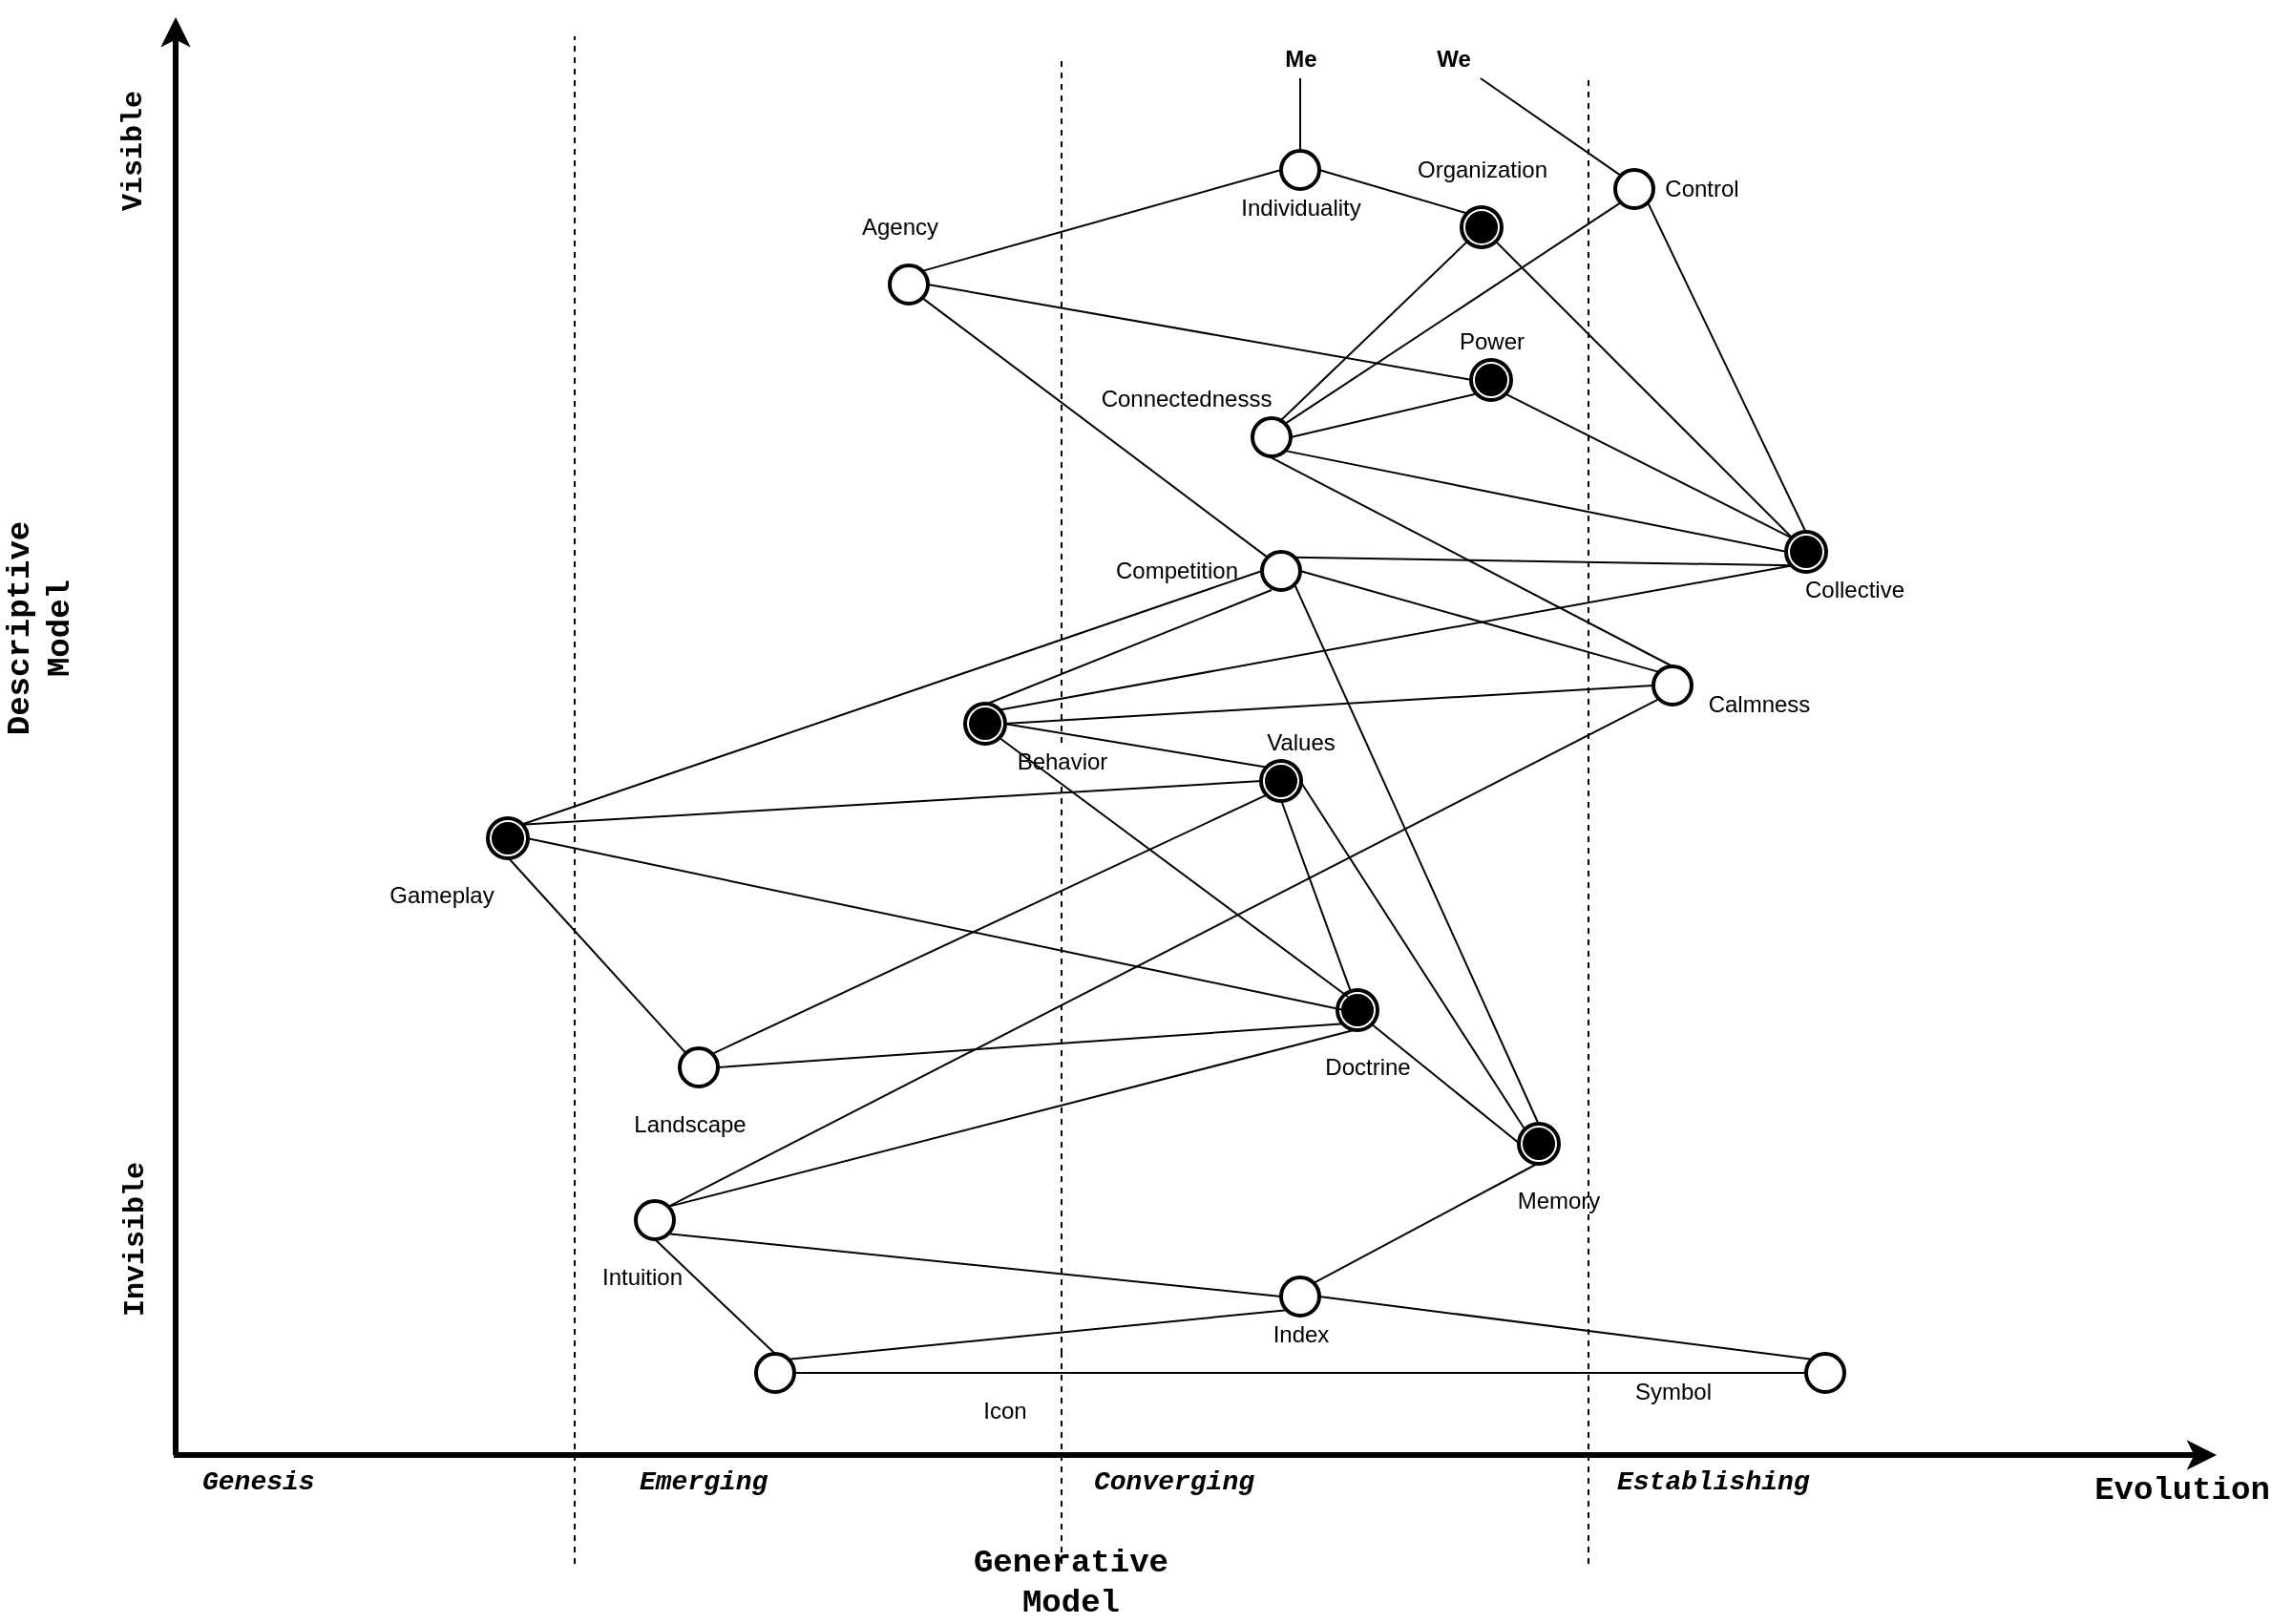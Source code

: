 <mxfile version="14.8.6" type="github">
  <diagram id="SZ1D2dMNAJkDN81yvN-u" name="Page-1">
    <mxGraphModel dx="1990" dy="1769" grid="1" gridSize="10" guides="1" tooltips="1" connect="1" arrows="1" fold="1" page="1" pageScale="1" pageWidth="850" pageHeight="1100" math="0" shadow="0">
      <root>
        <mxCell id="0" />
        <mxCell id="1" parent="0" />
        <UserObject label="" tooltip="Wardley Mapping Canvas" id="ZytXiSbGGcMKnFnPFabf-16">
          <mxCell style="endArrow=none;dashed=1;html=1;strokeWidth=1;fontSize=26;strokeColor=#000000;" parent="1" edge="1">
            <mxGeometry width="50" height="50" relative="1" as="geometry">
              <mxPoint x="65" y="650.0" as="sourcePoint" />
              <mxPoint x="65" y="-150" as="targetPoint" />
            </mxGeometry>
          </mxCell>
        </UserObject>
        <mxCell id="ZytXiSbGGcMKnFnPFabf-17" value="" style="endArrow=none;dashed=1;html=1;strokeWidth=1;fontSize=26;strokeColor=#000000;" parent="1" source="ZytXiSbGGcMKnFnPFabf-53" edge="1">
          <mxGeometry width="50" height="50" relative="1" as="geometry">
            <mxPoint x="320" y="540" as="sourcePoint" />
            <mxPoint x="320" y="-140" as="targetPoint" />
          </mxGeometry>
        </mxCell>
        <mxCell id="ZytXiSbGGcMKnFnPFabf-18" value="" style="endArrow=none;dashed=1;html=1;strokeWidth=1;fontSize=26;strokeColor=#000000;" parent="1" edge="1">
          <mxGeometry width="50" height="50" relative="1" as="geometry">
            <mxPoint x="596.0" y="650.0" as="sourcePoint" />
            <mxPoint x="596.0" y="-130" as="targetPoint" />
          </mxGeometry>
        </mxCell>
        <mxCell id="ZytXiSbGGcMKnFnPFabf-19" value="" style="endArrow=classic;html=1;strokeWidth=3;fontSize=26;" parent="1" edge="1">
          <mxGeometry width="50" height="50" relative="1" as="geometry">
            <mxPoint x="-144" y="593.0" as="sourcePoint" />
            <mxPoint x="-144" y="-160" as="targetPoint" />
          </mxGeometry>
        </mxCell>
        <mxCell id="ZytXiSbGGcMKnFnPFabf-20" value="" style="endArrow=classic;html=1;strokeWidth=3;fontSize=26;" parent="1" edge="1">
          <mxGeometry width="50" height="50" relative="1" as="geometry">
            <mxPoint x="-145.0" y="593.0" as="sourcePoint" />
            <mxPoint x="925.0" y="593.0" as="targetPoint" />
          </mxGeometry>
        </mxCell>
        <mxCell id="ZytXiSbGGcMKnFnPFabf-21" value="&lt;i&gt;Genesis&lt;/i&gt;&lt;br style=&quot;font-size: 14px&quot;&gt;" style="text;html=1;strokeColor=none;fillColor=none;align=left;verticalAlign=top;whiteSpace=wrap;rounded=0;labelPosition=center;verticalLabelPosition=middle;fontFamily=Courier New;fontStyle=1;fontSize=14;" parent="1" vertex="1">
          <mxGeometry x="-132.0" y="592" width="136" height="28" as="geometry" />
        </mxCell>
        <mxCell id="ZytXiSbGGcMKnFnPFabf-22" value="&lt;i&gt;Emerging&lt;/i&gt;" style="text;html=1;strokeColor=none;fillColor=none;align=left;verticalAlign=top;whiteSpace=wrap;rounded=0;labelPosition=center;verticalLabelPosition=middle;fontFamily=Courier New;fontStyle=1;fontSize=14;" parent="1" vertex="1">
          <mxGeometry x="97.0" y="592" width="133" height="28" as="geometry" />
        </mxCell>
        <mxCell id="ZytXiSbGGcMKnFnPFabf-23" value="&lt;i&gt;Converging&lt;/i&gt;" style="text;html=1;strokeColor=none;fillColor=none;align=left;verticalAlign=top;whiteSpace=wrap;rounded=0;labelPosition=center;verticalLabelPosition=middle;fontFamily=Courier New;fontStyle=1;fontSize=14;" parent="1" vertex="1">
          <mxGeometry x="335.0" y="592" width="165" height="28" as="geometry" />
        </mxCell>
        <mxCell id="ZytXiSbGGcMKnFnPFabf-24" value="&lt;i&gt;Establishing&lt;/i&gt;" style="text;html=1;strokeColor=none;fillColor=none;align=left;verticalAlign=top;whiteSpace=wrap;rounded=0;labelPosition=center;verticalLabelPosition=middle;fontFamily=Courier New;fontStyle=1;fontSize=14;" parent="1" vertex="1">
          <mxGeometry x="609.0" y="592" width="201" height="28" as="geometry" />
        </mxCell>
        <mxCell id="ZytXiSbGGcMKnFnPFabf-25" value="Evolution" style="text;html=1;strokeColor=none;fillColor=none;align=center;verticalAlign=middle;whiteSpace=wrap;rounded=0;shadow=0;glass=0;comic=0;fontFamily=Courier New;fontSize=17;fontStyle=1" parent="1" vertex="1">
          <mxGeometry x="872" y="602.0" width="70" height="20" as="geometry" />
        </mxCell>
        <mxCell id="ZytXiSbGGcMKnFnPFabf-28" value="Descriptive Model" style="text;html=1;strokeColor=none;fillColor=none;align=center;verticalAlign=middle;whiteSpace=wrap;rounded=0;shadow=0;glass=0;comic=0;fontFamily=Courier New;fontSize=17;fontStyle=1;rotation=-90;" parent="1" vertex="1">
          <mxGeometry x="-280" y="150.0" width="130" height="20" as="geometry" />
        </mxCell>
        <mxCell id="ZytXiSbGGcMKnFnPFabf-29" value="Visible" style="text;html=1;strokeColor=none;fillColor=none;align=center;verticalAlign=middle;whiteSpace=wrap;rounded=0;shadow=0;glass=0;comic=0;fontFamily=Courier New;fontSize=15;fontStyle=1;rotation=-90;" parent="1" vertex="1">
          <mxGeometry x="-211" y="-100.0" width="90" height="20" as="geometry" />
        </mxCell>
        <mxCell id="ZytXiSbGGcMKnFnPFabf-30" value="Invisible" style="text;html=1;strokeColor=none;fillColor=none;align=center;verticalAlign=middle;whiteSpace=wrap;rounded=0;shadow=0;glass=0;comic=0;fontFamily=Courier New;fontSize=15;fontStyle=1;rotation=-90;" parent="1" vertex="1">
          <mxGeometry x="-210" y="470.0" width="90" height="20" as="geometry" />
        </mxCell>
        <UserObject label="" tooltip="Component" id="ZytXiSbGGcMKnFnPFabf-31">
          <mxCell style="ellipse;whiteSpace=wrap;html=1;aspect=fixed;strokeColor=#000000;fillColor=#ffffff;fontFamily=Helvetica;fontSize=13;align=center;strokeWidth=2;" parent="1" vertex="1">
            <mxGeometry x="610" y="-80" width="20" height="20" as="geometry" />
          </mxCell>
        </UserObject>
        <mxCell id="ZytXiSbGGcMKnFnPFabf-34" value="Control" style="text;html=1;align=center;verticalAlign=middle;resizable=0;points=[];autosize=1;" parent="1" vertex="1">
          <mxGeometry x="630" y="-80" width="50" height="20" as="geometry" />
        </mxCell>
        <UserObject label="" tooltip="Component" id="ZytXiSbGGcMKnFnPFabf-35">
          <mxCell style="ellipse;whiteSpace=wrap;html=1;aspect=fixed;strokeColor=#000000;fillColor=#ffffff;fontFamily=Helvetica;fontSize=13;align=center;strokeWidth=2;" parent="1" vertex="1">
            <mxGeometry x="435" y="-90" width="20" height="20" as="geometry" />
          </mxCell>
        </UserObject>
        <mxCell id="ZytXiSbGGcMKnFnPFabf-36" value="Individuality" style="text;html=1;align=center;verticalAlign=middle;resizable=0;points=[];autosize=1;" parent="1" vertex="1">
          <mxGeometry x="405" y="-70" width="80" height="20" as="geometry" />
        </mxCell>
        <mxCell id="ZytXiSbGGcMKnFnPFabf-39" value="Agency" style="text;html=1;align=center;verticalAlign=middle;resizable=0;points=[];autosize=1;" parent="1" vertex="1">
          <mxGeometry x="205" y="-60" width="60" height="20" as="geometry" />
        </mxCell>
        <UserObject label="" tooltip="Component" id="ZytXiSbGGcMKnFnPFabf-40">
          <mxCell style="ellipse;whiteSpace=wrap;html=1;aspect=fixed;strokeColor=#000000;fillColor=#ffffff;fontFamily=Helvetica;fontSize=13;align=center;strokeWidth=2;" parent="1" vertex="1">
            <mxGeometry x="420" y="50" width="20" height="20" as="geometry" />
          </mxCell>
        </UserObject>
        <mxCell id="ZytXiSbGGcMKnFnPFabf-41" value="Connectednesss" style="text;html=1;align=center;verticalAlign=middle;resizable=0;points=[];autosize=1;" parent="1" vertex="1">
          <mxGeometry x="335" y="30" width="100" height="20" as="geometry" />
        </mxCell>
        <mxCell id="ZytXiSbGGcMKnFnPFabf-44" value="" style="shape=mxgraph.bpmn.shape;html=1;verticalLabelPosition=bottom;labelBackgroundColor=#ffffff;verticalAlign=top;align=center;perimeter=ellipsePerimeter;outlineConnect=0;outline=end;symbol=terminate;rotation=0;fontStyle=1" parent="1" vertex="1">
          <mxGeometry x="700" y="110" width="20" height="20" as="geometry" />
        </mxCell>
        <mxCell id="ZytXiSbGGcMKnFnPFabf-45" value="Collective" style="text;html=1;align=center;verticalAlign=middle;resizable=0;points=[];autosize=1;" parent="1" vertex="1">
          <mxGeometry x="700" y="130" width="70" height="20" as="geometry" />
        </mxCell>
        <mxCell id="ZytXiSbGGcMKnFnPFabf-46" value="" style="shape=mxgraph.bpmn.shape;html=1;verticalLabelPosition=bottom;labelBackgroundColor=#ffffff;verticalAlign=top;align=center;perimeter=ellipsePerimeter;outlineConnect=0;outline=end;symbol=terminate;rotation=0;fontStyle=1" parent="1" vertex="1">
          <mxGeometry x="535" y="20" width="20" height="20" as="geometry" />
        </mxCell>
        <mxCell id="ZytXiSbGGcMKnFnPFabf-47" value="Power" style="text;html=1;align=center;verticalAlign=middle;resizable=0;points=[];autosize=1;" parent="1" vertex="1">
          <mxGeometry x="520" width="50" height="20" as="geometry" />
        </mxCell>
        <UserObject label="" tooltip="Component" id="ZytXiSbGGcMKnFnPFabf-48">
          <mxCell style="ellipse;whiteSpace=wrap;html=1;aspect=fixed;strokeColor=#000000;fillColor=#ffffff;fontFamily=Helvetica;fontSize=13;align=center;strokeWidth=2;" parent="1" vertex="1">
            <mxGeometry x="630" y="180" width="20" height="20" as="geometry" />
          </mxCell>
        </UserObject>
        <mxCell id="ZytXiSbGGcMKnFnPFabf-49" value="Calmness" style="text;html=1;align=center;verticalAlign=middle;resizable=0;points=[];autosize=1;" parent="1" vertex="1">
          <mxGeometry x="650" y="190" width="70" height="20" as="geometry" />
        </mxCell>
        <UserObject label="" tooltip="Component" id="ZytXiSbGGcMKnFnPFabf-50">
          <mxCell style="ellipse;whiteSpace=wrap;html=1;aspect=fixed;strokeColor=#000000;fillColor=#ffffff;fontFamily=Helvetica;fontSize=13;align=center;strokeWidth=2;" parent="1" vertex="1">
            <mxGeometry x="425" y="120" width="20" height="20" as="geometry" />
          </mxCell>
        </UserObject>
        <mxCell id="ZytXiSbGGcMKnFnPFabf-51" value="Competition" style="text;html=1;align=center;verticalAlign=middle;resizable=0;points=[];autosize=1;" parent="1" vertex="1">
          <mxGeometry x="340" y="120" width="80" height="20" as="geometry" />
        </mxCell>
        <mxCell id="ZytXiSbGGcMKnFnPFabf-55" value="Values" style="text;html=1;align=center;verticalAlign=middle;resizable=0;points=[];autosize=1;" parent="1" vertex="1">
          <mxGeometry x="420" y="210" width="50" height="20" as="geometry" />
        </mxCell>
        <mxCell id="ZytXiSbGGcMKnFnPFabf-56" value="" style="shape=mxgraph.bpmn.shape;html=1;verticalLabelPosition=bottom;labelBackgroundColor=#ffffff;verticalAlign=top;align=center;perimeter=ellipsePerimeter;outlineConnect=0;outline=end;symbol=terminate;rotation=0;fontStyle=1" parent="1" vertex="1">
          <mxGeometry x="270" y="200" width="20" height="20" as="geometry" />
        </mxCell>
        <mxCell id="ZytXiSbGGcMKnFnPFabf-57" value="" style="shape=mxgraph.bpmn.shape;html=1;verticalLabelPosition=bottom;labelBackgroundColor=#ffffff;verticalAlign=top;align=center;perimeter=ellipsePerimeter;outlineConnect=0;outline=end;symbol=terminate;rotation=0;fontStyle=1" parent="1" vertex="1">
          <mxGeometry x="425" y="230" width="20" height="20" as="geometry" />
        </mxCell>
        <mxCell id="ZytXiSbGGcMKnFnPFabf-58" value="" style="shape=mxgraph.bpmn.shape;html=1;verticalLabelPosition=bottom;labelBackgroundColor=#ffffff;verticalAlign=top;align=center;perimeter=ellipsePerimeter;outlineConnect=0;outline=end;symbol=terminate;rotation=0;fontStyle=1" parent="1" vertex="1">
          <mxGeometry x="20" y="260" width="20" height="20" as="geometry" />
        </mxCell>
        <mxCell id="ZytXiSbGGcMKnFnPFabf-59" value="Gameplay" style="text;html=1;align=center;verticalAlign=middle;resizable=0;points=[];autosize=1;" parent="1" vertex="1">
          <mxGeometry x="-40" y="290" width="70" height="20" as="geometry" />
        </mxCell>
        <mxCell id="ZytXiSbGGcMKnFnPFabf-60" value="" style="shape=mxgraph.bpmn.shape;html=1;verticalLabelPosition=bottom;labelBackgroundColor=#ffffff;verticalAlign=top;align=center;perimeter=ellipsePerimeter;outlineConnect=0;outline=end;symbol=terminate;rotation=0;fontStyle=1" parent="1" vertex="1">
          <mxGeometry x="465" y="350" width="20" height="20" as="geometry" />
        </mxCell>
        <mxCell id="ZytXiSbGGcMKnFnPFabf-61" value="Doctrine" style="text;html=1;align=center;verticalAlign=middle;resizable=0;points=[];autosize=1;" parent="1" vertex="1">
          <mxGeometry x="450" y="380" width="60" height="20" as="geometry" />
        </mxCell>
        <UserObject label="" tooltip="Component" id="ZytXiSbGGcMKnFnPFabf-62">
          <mxCell style="ellipse;whiteSpace=wrap;html=1;aspect=fixed;strokeColor=#000000;fillColor=#ffffff;fontFamily=Helvetica;fontSize=13;align=center;strokeWidth=2;" parent="1" vertex="1">
            <mxGeometry x="97" y="460" width="20" height="20" as="geometry" />
          </mxCell>
        </UserObject>
        <mxCell id="ZytXiSbGGcMKnFnPFabf-63" value="Intuition" style="text;html=1;align=center;verticalAlign=middle;resizable=0;points=[];autosize=1;" parent="1" vertex="1">
          <mxGeometry x="70" y="490" width="60" height="20" as="geometry" />
        </mxCell>
        <UserObject label="" tooltip="Component" id="ZytXiSbGGcMKnFnPFabf-64">
          <mxCell style="ellipse;whiteSpace=wrap;html=1;aspect=fixed;strokeColor=#000000;fillColor=#ffffff;fontFamily=Helvetica;fontSize=13;align=center;strokeWidth=2;" parent="1" vertex="1">
            <mxGeometry x="435" y="500" width="20" height="20" as="geometry" />
          </mxCell>
        </UserObject>
        <mxCell id="ZytXiSbGGcMKnFnPFabf-65" value="Landscape" style="text;html=1;align=center;verticalAlign=middle;resizable=0;points=[];autosize=1;" parent="1" vertex="1">
          <mxGeometry x="90" y="410" width="70" height="20" as="geometry" />
        </mxCell>
        <UserObject label="" tooltip="Component" id="ZytXiSbGGcMKnFnPFabf-66">
          <mxCell style="ellipse;whiteSpace=wrap;html=1;aspect=fixed;strokeColor=#000000;fillColor=#ffffff;fontFamily=Helvetica;fontSize=13;align=center;strokeWidth=2;" parent="1" vertex="1">
            <mxGeometry x="710" y="540" width="20" height="20" as="geometry" />
          </mxCell>
        </UserObject>
        <mxCell id="ZytXiSbGGcMKnFnPFabf-68" value="Symbol" style="text;html=1;align=center;verticalAlign=middle;resizable=0;points=[];autosize=1;" parent="1" vertex="1">
          <mxGeometry x="610" y="550" width="60" height="20" as="geometry" />
        </mxCell>
        <UserObject label="" tooltip="Component" id="ZytXiSbGGcMKnFnPFabf-76">
          <mxCell style="ellipse;whiteSpace=wrap;html=1;aspect=fixed;strokeColor=#000000;fillColor=#ffffff;fontFamily=Helvetica;fontSize=13;align=center;strokeWidth=2;" parent="1" vertex="1">
            <mxGeometry x="160" y="540" width="20" height="20" as="geometry" />
          </mxCell>
        </UserObject>
        <mxCell id="ZytXiSbGGcMKnFnPFabf-77" value="Icon" style="text;html=1;align=center;verticalAlign=middle;resizable=0;points=[];autosize=1;" parent="1" vertex="1">
          <mxGeometry x="270" y="560" width="40" height="20" as="geometry" />
        </mxCell>
        <mxCell id="ZytXiSbGGcMKnFnPFabf-82" value="" style="shape=mxgraph.bpmn.shape;html=1;verticalLabelPosition=bottom;labelBackgroundColor=#ffffff;verticalAlign=top;align=center;perimeter=ellipsePerimeter;outlineConnect=0;outline=end;symbol=terminate;rotation=0;fontStyle=1" parent="1" vertex="1">
          <mxGeometry x="560" y="420" width="20" height="20" as="geometry" />
        </mxCell>
        <mxCell id="ZytXiSbGGcMKnFnPFabf-85" value="Memory" style="text;html=1;align=center;verticalAlign=middle;resizable=0;points=[];autosize=1;" parent="1" vertex="1">
          <mxGeometry x="550" y="450" width="60" height="20" as="geometry" />
        </mxCell>
        <UserObject label="" tooltip="Interface / line of the present" id="ZytXiSbGGcMKnFnPFabf-86">
          <mxCell style="endArrow=none;html=1;strokeColor=#000000;strokeWidth=1;fontFamily=Courier New;fontSize=14;fontColor=#000000;entryX=1;entryY=0.5;entryDx=0;entryDy=0;exitX=0.145;exitY=0.145;exitDx=0;exitDy=0;exitPerimeter=0;" parent="1" source="ZytXiSbGGcMKnFnPFabf-82" target="ZytXiSbGGcMKnFnPFabf-57" edge="1">
            <mxGeometry width="50" height="50" relative="1" as="geometry">
              <mxPoint x="540" y="380" as="sourcePoint" />
              <mxPoint x="570" y="330" as="targetPoint" />
            </mxGeometry>
          </mxCell>
        </UserObject>
        <UserObject label="" tooltip="Interface / line of the present" id="ZytXiSbGGcMKnFnPFabf-87">
          <mxCell style="endArrow=none;html=1;strokeColor=#000000;strokeWidth=1;fontFamily=Courier New;fontSize=14;fontColor=#000000;entryX=0.5;entryY=1;entryDx=0;entryDy=0;" parent="1" source="ZytXiSbGGcMKnFnPFabf-60" target="ZytXiSbGGcMKnFnPFabf-57" edge="1">
            <mxGeometry width="50" height="50" relative="1" as="geometry">
              <mxPoint x="440" y="450" as="sourcePoint" />
              <mxPoint x="470" y="400" as="targetPoint" />
            </mxGeometry>
          </mxCell>
        </UserObject>
        <UserObject label="" tooltip="Interface / line of the present" id="ZytXiSbGGcMKnFnPFabf-89">
          <mxCell style="endArrow=none;html=1;strokeColor=#000000;strokeWidth=1;fontFamily=Courier New;fontSize=14;fontColor=#000000;entryX=1;entryY=0.5;entryDx=0;entryDy=0;exitX=0.145;exitY=0.5;exitDx=0;exitDy=0;exitPerimeter=0;" parent="1" source="ZytXiSbGGcMKnFnPFabf-60" target="ZytXiSbGGcMKnFnPFabf-58" edge="1">
            <mxGeometry width="50" height="50" relative="1" as="geometry">
              <mxPoint x="260" y="430" as="sourcePoint" />
              <mxPoint x="290" y="380" as="targetPoint" />
            </mxGeometry>
          </mxCell>
        </UserObject>
        <UserObject label="" tooltip="Interface / line of the present" id="ZytXiSbGGcMKnFnPFabf-90">
          <mxCell style="endArrow=none;html=1;strokeColor=#000000;strokeWidth=1;fontFamily=Courier New;fontSize=14;fontColor=#000000;exitX=0.855;exitY=0.145;exitDx=0;exitDy=0;exitPerimeter=0;entryX=0;entryY=0.5;entryDx=0;entryDy=0;" parent="1" source="ZytXiSbGGcMKnFnPFabf-58" target="ZytXiSbGGcMKnFnPFabf-50" edge="1">
            <mxGeometry width="50" height="50" relative="1" as="geometry">
              <mxPoint x="230" y="270" as="sourcePoint" />
              <mxPoint x="260" y="220" as="targetPoint" />
            </mxGeometry>
          </mxCell>
        </UserObject>
        <UserObject label="" tooltip="Interface / line of the present" id="ZytXiSbGGcMKnFnPFabf-91">
          <mxCell style="endArrow=none;html=1;strokeColor=#000000;strokeWidth=1;fontFamily=Courier New;fontSize=14;fontColor=#000000;entryX=1;entryY=1;entryDx=0;entryDy=0;exitX=0.5;exitY=0;exitDx=0;exitDy=0;" parent="1" source="ZytXiSbGGcMKnFnPFabf-82" target="ZytXiSbGGcMKnFnPFabf-50" edge="1">
            <mxGeometry width="50" height="50" relative="1" as="geometry">
              <mxPoint x="650" y="410" as="sourcePoint" />
              <mxPoint y="330" as="targetPoint" />
            </mxGeometry>
          </mxCell>
        </UserObject>
        <UserObject label="" tooltip="Interface / line of the present" id="ZytXiSbGGcMKnFnPFabf-92">
          <mxCell style="endArrow=none;html=1;strokeColor=#000000;strokeWidth=1;fontFamily=Courier New;fontSize=14;fontColor=#000000;exitX=0.5;exitY=0;exitDx=0;exitDy=0;" parent="1" source="ZytXiSbGGcMKnFnPFabf-56" edge="1">
            <mxGeometry width="50" height="50" relative="1" as="geometry">
              <mxPoint x="375" y="390" as="sourcePoint" />
              <mxPoint x="430" y="140" as="targetPoint" />
            </mxGeometry>
          </mxCell>
        </UserObject>
        <UserObject label="" tooltip="Interface / line of the present" id="ZytXiSbGGcMKnFnPFabf-94">
          <mxCell style="endArrow=none;html=1;strokeColor=#000000;strokeWidth=1;fontFamily=Courier New;fontSize=14;fontColor=#000000;entryX=0.855;entryY=0.855;entryDx=0;entryDy=0;entryPerimeter=0;exitX=0;exitY=0.5;exitDx=0;exitDy=0;" parent="1" source="ZytXiSbGGcMKnFnPFabf-82" target="ZytXiSbGGcMKnFnPFabf-60" edge="1">
            <mxGeometry width="50" height="50" relative="1" as="geometry">
              <mxPoint x="630" y="440" as="sourcePoint" />
              <mxPoint x="70" y="400" as="targetPoint" />
            </mxGeometry>
          </mxCell>
        </UserObject>
        <UserObject label="" tooltip="Interface / line of the present" id="ZytXiSbGGcMKnFnPFabf-95">
          <mxCell style="endArrow=none;html=1;strokeColor=#000000;strokeWidth=1;fontFamily=Courier New;fontSize=14;fontColor=#000000;entryX=0;entryY=1;entryDx=0;entryDy=0;exitX=1;exitY=0;exitDx=0;exitDy=0;" parent="1" source="ZytXiSbGGcMKnFnPFabf-62" target="ZytXiSbGGcMKnFnPFabf-48" edge="1">
            <mxGeometry width="50" height="50" relative="1" as="geometry">
              <mxPoint x="100" y="300" as="sourcePoint" />
              <mxPoint x="130" y="250" as="targetPoint" />
            </mxGeometry>
          </mxCell>
        </UserObject>
        <UserObject label="" tooltip="Interface / line of the present" id="ZytXiSbGGcMKnFnPFabf-96">
          <mxCell style="endArrow=none;html=1;strokeColor=#000000;strokeWidth=1;fontFamily=Courier New;fontSize=14;fontColor=#000000;exitX=1;exitY=0.5;exitDx=0;exitDy=0;entryX=0;entryY=0.5;entryDx=0;entryDy=0;" parent="1" source="ZytXiSbGGcMKnFnPFabf-56" target="ZytXiSbGGcMKnFnPFabf-48" edge="1">
            <mxGeometry width="50" height="50" relative="1" as="geometry">
              <mxPoint x="150" y="230" as="sourcePoint" />
              <mxPoint x="350" y="130" as="targetPoint" />
            </mxGeometry>
          </mxCell>
        </UserObject>
        <UserObject label="" tooltip="Interface / line of the present" id="ZytXiSbGGcMKnFnPFabf-97">
          <mxCell style="endArrow=none;html=1;strokeColor=#000000;strokeWidth=1;fontFamily=Courier New;fontSize=14;fontColor=#000000;exitX=0;exitY=0;exitDx=0;exitDy=0;entryX=1;entryY=0.5;entryDx=0;entryDy=0;" parent="1" source="ZytXiSbGGcMKnFnPFabf-48" target="ZytXiSbGGcMKnFnPFabf-50" edge="1">
            <mxGeometry width="50" height="50" relative="1" as="geometry">
              <mxPoint x="110" y="230" as="sourcePoint" />
              <mxPoint x="390" y="130" as="targetPoint" />
            </mxGeometry>
          </mxCell>
        </UserObject>
        <UserObject label="" tooltip="Interface / line of the present" id="ZytXiSbGGcMKnFnPFabf-105">
          <mxCell style="endArrow=none;html=1;strokeColor=#000000;strokeWidth=1;fontFamily=Courier New;fontSize=14;fontColor=#000000;entryX=0.855;entryY=0.855;entryDx=0;entryDy=0;exitX=0.145;exitY=0.145;exitDx=0;exitDy=0;exitPerimeter=0;entryPerimeter=0;" parent="1" source="ZytXiSbGGcMKnFnPFabf-44" target="ZytXiSbGGcMKnFnPFabf-46" edge="1">
            <mxGeometry width="50" height="50" relative="1" as="geometry">
              <mxPoint x="160" y="150" as="sourcePoint" />
              <mxPoint x="190" y="100" as="targetPoint" />
            </mxGeometry>
          </mxCell>
        </UserObject>
        <UserObject label="" tooltip="Interface / line of the present" id="ZytXiSbGGcMKnFnPFabf-106">
          <mxCell style="endArrow=none;html=1;strokeColor=#000000;strokeWidth=1;fontFamily=Courier New;fontSize=14;fontColor=#000000;exitX=0;exitY=0.5;exitDx=0;exitDy=0;entryX=1;entryY=0.5;entryDx=0;entryDy=0;" parent="1" source="ZytXiSbGGcMKnFnPFabf-46" target="ZytXiSbGGcMKnFnPFabf-38" edge="1">
            <mxGeometry width="50" height="50" relative="1" as="geometry">
              <mxPoint x="470" y="20" as="sourcePoint" />
              <mxPoint x="247" y="10" as="targetPoint" />
            </mxGeometry>
          </mxCell>
        </UserObject>
        <UserObject label="" tooltip="Interface / line of the present" id="ZytXiSbGGcMKnFnPFabf-107">
          <mxCell style="endArrow=none;html=1;strokeColor=#000000;strokeWidth=1;fontFamily=Courier New;fontSize=14;fontColor=#000000;entryX=0;entryY=1;entryDx=0;entryDy=0;exitX=1;exitY=0;exitDx=0;exitDy=0;" parent="1" source="ZytXiSbGGcMKnFnPFabf-40" target="ZytXiSbGGcMKnFnPFabf-31" edge="1">
            <mxGeometry width="50" height="50" relative="1" as="geometry">
              <mxPoint x="290" y="-20" as="sourcePoint" />
              <mxPoint x="320" y="-70" as="targetPoint" />
            </mxGeometry>
          </mxCell>
        </UserObject>
        <UserObject label="" tooltip="Interface / line of the present" id="ZytXiSbGGcMKnFnPFabf-108">
          <mxCell style="endArrow=none;html=1;strokeColor=#000000;strokeWidth=1;fontFamily=Courier New;fontSize=14;fontColor=#000000;entryX=1;entryY=1;entryDx=0;entryDy=0;exitX=0.5;exitY=0;exitDx=0;exitDy=0;" parent="1" source="ZytXiSbGGcMKnFnPFabf-44" target="ZytXiSbGGcMKnFnPFabf-31" edge="1">
            <mxGeometry width="50" height="50" relative="1" as="geometry">
              <mxPoint x="780" y="120" as="sourcePoint" />
              <mxPoint x="810" y="70" as="targetPoint" />
            </mxGeometry>
          </mxCell>
        </UserObject>
        <UserObject label="" tooltip="Interface / line of the present" id="ZytXiSbGGcMKnFnPFabf-111">
          <mxCell style="endArrow=none;html=1;strokeColor=#000000;strokeWidth=1;fontFamily=Courier New;fontSize=14;fontColor=#000000;entryX=1;entryY=1;entryDx=0;entryDy=0;exitX=0;exitY=0.5;exitDx=0;exitDy=0;" parent="1" source="ZytXiSbGGcMKnFnPFabf-44" target="ZytXiSbGGcMKnFnPFabf-40" edge="1">
            <mxGeometry width="50" height="50" relative="1" as="geometry">
              <mxPoint x="620" y="290" as="sourcePoint" />
              <mxPoint x="650" y="240" as="targetPoint" />
            </mxGeometry>
          </mxCell>
        </UserObject>
        <UserObject label="" tooltip="Interface / line of the present" id="ZytXiSbGGcMKnFnPFabf-112">
          <mxCell style="endArrow=none;html=1;strokeColor=#000000;strokeWidth=1;fontFamily=Courier New;fontSize=14;fontColor=#000000;entryX=1;entryY=0;entryDx=0;entryDy=0;exitX=0;exitY=0.5;exitDx=0;exitDy=0;" parent="1" source="ZytXiSbGGcMKnFnPFabf-35" target="ZytXiSbGGcMKnFnPFabf-38" edge="1">
            <mxGeometry width="50" height="50" relative="1" as="geometry">
              <mxPoint x="120" y="20" as="sourcePoint" />
              <mxPoint x="150" y="-30" as="targetPoint" />
            </mxGeometry>
          </mxCell>
        </UserObject>
        <mxCell id="ZytXiSbGGcMKnFnPFabf-115" value="&lt;b&gt;Me&lt;/b&gt;" style="text;html=1;align=center;verticalAlign=middle;resizable=0;points=[];autosize=1;" parent="1" vertex="1">
          <mxGeometry x="430" y="-148" width="30" height="20" as="geometry" />
        </mxCell>
        <mxCell id="ZytXiSbGGcMKnFnPFabf-116" value="&lt;b&gt;We&lt;/b&gt;" style="text;html=1;align=center;verticalAlign=middle;resizable=0;points=[];autosize=1;" parent="1" vertex="1">
          <mxGeometry x="510" y="-148" width="30" height="20" as="geometry" />
        </mxCell>
        <UserObject label="" tooltip="Interface / line of the present" id="ZytXiSbGGcMKnFnPFabf-117">
          <mxCell style="endArrow=none;html=1;strokeColor=#000000;strokeWidth=1;fontFamily=Courier New;fontSize=14;fontColor=#000000;exitX=0.5;exitY=0;exitDx=0;exitDy=0;" parent="1" source="ZytXiSbGGcMKnFnPFabf-35" target="ZytXiSbGGcMKnFnPFabf-115" edge="1">
            <mxGeometry width="50" height="50" relative="1" as="geometry">
              <mxPoint x="230" y="-50" as="sourcePoint" />
              <mxPoint x="260" y="-100" as="targetPoint" />
            </mxGeometry>
          </mxCell>
        </UserObject>
        <UserObject label="" tooltip="Interface / line of the present" id="ZytXiSbGGcMKnFnPFabf-118">
          <mxCell style="endArrow=none;html=1;strokeColor=#000000;strokeWidth=1;fontFamily=Courier New;fontSize=14;fontColor=#000000;exitX=0;exitY=0;exitDx=0;exitDy=0;" parent="1" source="ZytXiSbGGcMKnFnPFabf-31" target="ZytXiSbGGcMKnFnPFabf-116" edge="1">
            <mxGeometry width="50" height="50" relative="1" as="geometry">
              <mxPoint x="330" y="30" as="sourcePoint" />
              <mxPoint x="360" y="-20" as="targetPoint" />
            </mxGeometry>
          </mxCell>
        </UserObject>
        <UserObject label="" tooltip="Component" id="ZytXiSbGGcMKnFnPFabf-38">
          <mxCell style="ellipse;whiteSpace=wrap;html=1;aspect=fixed;strokeColor=#000000;fillColor=#ffffff;fontFamily=Helvetica;fontSize=13;align=center;strokeWidth=2;" parent="1" vertex="1">
            <mxGeometry x="230" y="-30" width="20" height="20" as="geometry" />
          </mxCell>
        </UserObject>
        <UserObject label="" tooltip="Interface / line of the present" id="ZytXiSbGGcMKnFnPFabf-125">
          <mxCell style="endArrow=none;html=1;strokeColor=#000000;strokeWidth=1;fontFamily=Courier New;fontSize=14;fontColor=#000000;exitX=0;exitY=0;exitDx=0;exitDy=0;entryX=1;entryY=1;entryDx=0;entryDy=0;" parent="1" source="ZytXiSbGGcMKnFnPFabf-50" target="ZytXiSbGGcMKnFnPFabf-38" edge="1">
            <mxGeometry width="50" height="50" relative="1" as="geometry">
              <mxPoint x="492.929" y="102.929" as="sourcePoint" />
              <mxPoint x="250" y="-30" as="targetPoint" />
            </mxGeometry>
          </mxCell>
        </UserObject>
        <UserObject label="" tooltip="Interface / line of the present" id="ZytXiSbGGcMKnFnPFabf-127">
          <mxCell style="endArrow=none;html=1;strokeColor=#000000;strokeWidth=1;fontFamily=Courier New;fontSize=14;fontColor=#000000;entryX=0.145;entryY=0.855;entryDx=0;entryDy=0;entryPerimeter=0;exitX=1;exitY=0;exitDx=0;exitDy=0;" parent="1" source="ZytXiSbGGcMKnFnPFabf-50" target="ZytXiSbGGcMKnFnPFabf-44" edge="1">
            <mxGeometry width="50" height="50" relative="1" as="geometry">
              <mxPoint x="490" y="130" as="sourcePoint" />
              <mxPoint x="680" y="120" as="targetPoint" />
            </mxGeometry>
          </mxCell>
        </UserObject>
        <UserObject label="" tooltip="Interface / line of the present" id="ZytXiSbGGcMKnFnPFabf-128">
          <mxCell style="endArrow=none;html=1;strokeColor=#000000;strokeWidth=1;fontFamily=Courier New;fontSize=14;fontColor=#000000;entryX=0.145;entryY=0.855;entryDx=0;entryDy=0;entryPerimeter=0;exitX=1;exitY=0.5;exitDx=0;exitDy=0;" parent="1" source="ZytXiSbGGcMKnFnPFabf-69" target="ZytXiSbGGcMKnFnPFabf-60" edge="1">
            <mxGeometry width="50" height="50" relative="1" as="geometry">
              <mxPoint x="90" y="540" as="sourcePoint" />
              <mxPoint x="120" y="490" as="targetPoint" />
            </mxGeometry>
          </mxCell>
        </UserObject>
        <UserObject label="" tooltip="Interface / line of the present" id="ZytXiSbGGcMKnFnPFabf-129">
          <mxCell style="endArrow=none;html=1;strokeColor=#000000;strokeWidth=1;fontFamily=Courier New;fontSize=14;fontColor=#000000;entryX=0.5;entryY=1;entryDx=0;entryDy=0;" parent="1" source="ZytXiSbGGcMKnFnPFabf-69" target="ZytXiSbGGcMKnFnPFabf-58" edge="1">
            <mxGeometry width="50" height="50" relative="1" as="geometry">
              <mxPoint x="130" y="463" as="sourcePoint" />
              <mxPoint x="-20" y="370" as="targetPoint" />
            </mxGeometry>
          </mxCell>
        </UserObject>
        <UserObject label="" tooltip="Interface / line of the present" id="ZytXiSbGGcMKnFnPFabf-130">
          <mxCell style="endArrow=none;html=1;strokeColor=#000000;strokeWidth=1;fontFamily=Courier New;fontSize=14;fontColor=#000000;entryX=0;entryY=0.5;entryDx=0;entryDy=0;exitX=0.855;exitY=0.145;exitDx=0;exitDy=0;exitPerimeter=0;" parent="1" source="ZytXiSbGGcMKnFnPFabf-58" target="ZytXiSbGGcMKnFnPFabf-57" edge="1">
            <mxGeometry width="50" height="50" relative="1" as="geometry">
              <mxPoint x="210" y="430" as="sourcePoint" />
              <mxPoint x="240" y="380" as="targetPoint" />
            </mxGeometry>
          </mxCell>
        </UserObject>
        <UserObject label="" tooltip="Interface / line of the present" id="ZytXiSbGGcMKnFnPFabf-131">
          <mxCell style="endArrow=none;html=1;strokeColor=#000000;strokeWidth=1;fontFamily=Courier New;fontSize=14;fontColor=#000000;entryX=1;entryY=0.5;entryDx=0;entryDy=0;exitX=0.145;exitY=0.145;exitDx=0;exitDy=0;exitPerimeter=0;" parent="1" source="ZytXiSbGGcMKnFnPFabf-57" target="ZytXiSbGGcMKnFnPFabf-56" edge="1">
            <mxGeometry width="50" height="50" relative="1" as="geometry">
              <mxPoint x="420" y="260" as="sourcePoint" />
              <mxPoint y="310" as="targetPoint" />
            </mxGeometry>
          </mxCell>
        </UserObject>
        <UserObject label="" tooltip="Interface / line of the present" id="ZytXiSbGGcMKnFnPFabf-140">
          <mxCell style="endArrow=none;html=1;strokeColor=#000000;strokeWidth=1;fontFamily=Courier New;fontSize=14;fontColor=#000000;exitX=0.5;exitY=1;exitDx=0;exitDy=0;entryX=1;entryY=0;entryDx=0;entryDy=0;" parent="1" source="ZytXiSbGGcMKnFnPFabf-60" edge="1" target="ZytXiSbGGcMKnFnPFabf-62">
            <mxGeometry width="50" height="50" relative="1" as="geometry">
              <mxPoint x="10" y="460" as="sourcePoint" />
              <mxPoint x="290" y="470" as="targetPoint" />
            </mxGeometry>
          </mxCell>
        </UserObject>
        <UserObject label="" tooltip="Interface / line of the present" id="ZytXiSbGGcMKnFnPFabf-141">
          <mxCell style="endArrow=none;html=1;strokeColor=#000000;strokeWidth=1;fontFamily=Courier New;fontSize=14;fontColor=#000000;entryX=0.5;entryY=1;entryDx=0;entryDy=0;exitX=0.5;exitY=0;exitDx=0;exitDy=0;" parent="1" source="ZytXiSbGGcMKnFnPFabf-76" target="ZytXiSbGGcMKnFnPFabf-62" edge="1">
            <mxGeometry width="50" height="50" relative="1" as="geometry">
              <mxPoint x="290" y="533" as="sourcePoint" />
              <mxPoint x="120" y="450" as="targetPoint" />
            </mxGeometry>
          </mxCell>
        </UserObject>
        <UserObject label="" tooltip="Interface / line of the present" id="ZytXiSbGGcMKnFnPFabf-142">
          <mxCell style="endArrow=none;html=1;strokeColor=#000000;strokeWidth=1;fontFamily=Courier New;fontSize=14;fontColor=#000000;entryX=1;entryY=1;entryDx=0;entryDy=0;exitX=0;exitY=0.5;exitDx=0;exitDy=0;" parent="1" source="ZytXiSbGGcMKnFnPFabf-64" target="ZytXiSbGGcMKnFnPFabf-62" edge="1">
            <mxGeometry width="50" height="50" relative="1" as="geometry">
              <mxPoint x="130" y="540" as="sourcePoint" />
              <mxPoint x="160" y="490" as="targetPoint" />
              <Array as="points" />
            </mxGeometry>
          </mxCell>
        </UserObject>
        <mxCell id="ZytXiSbGGcMKnFnPFabf-75" value="Index" style="text;html=1;align=center;verticalAlign=middle;resizable=0;points=[];autosize=1;" parent="1" vertex="1">
          <mxGeometry x="425" y="520" width="40" height="20" as="geometry" />
        </mxCell>
        <mxCell id="ZytXiSbGGcMKnFnPFabf-143" value="" style="endArrow=none;dashed=1;html=1;strokeWidth=1;fontSize=26;strokeColor=#000000;" parent="1" edge="1">
          <mxGeometry width="50" height="50" relative="1" as="geometry">
            <mxPoint x="320" y="650" as="sourcePoint" />
            <mxPoint x="320" y="540" as="targetPoint" />
          </mxGeometry>
        </mxCell>
        <UserObject label="" tooltip="Interface / line of the present" id="ZytXiSbGGcMKnFnPFabf-145">
          <mxCell style="endArrow=none;html=1;strokeColor=#000000;strokeWidth=1;fontFamily=Courier New;fontSize=14;fontColor=#000000;entryX=1;entryY=0.5;entryDx=0;entryDy=0;exitX=0;exitY=0;exitDx=0;exitDy=0;" parent="1" source="ZytXiSbGGcMKnFnPFabf-66" target="ZytXiSbGGcMKnFnPFabf-64" edge="1">
            <mxGeometry width="50" height="50" relative="1" as="geometry">
              <mxPoint x="640" y="520" as="sourcePoint" />
              <mxPoint x="280" y="540" as="targetPoint" />
            </mxGeometry>
          </mxCell>
        </UserObject>
        <UserObject label="" tooltip="Interface / line of the present" id="ZytXiSbGGcMKnFnPFabf-146">
          <mxCell style="endArrow=none;html=1;strokeColor=#000000;strokeWidth=1;fontFamily=Courier New;fontSize=14;fontColor=#000000;entryX=1;entryY=0.5;entryDx=0;entryDy=0;exitX=0;exitY=0.5;exitDx=0;exitDy=0;" parent="1" source="ZytXiSbGGcMKnFnPFabf-66" target="ZytXiSbGGcMKnFnPFabf-76" edge="1">
            <mxGeometry width="50" height="50" relative="1" as="geometry">
              <mxPoint x="230" y="590" as="sourcePoint" />
              <mxPoint x="260" y="540" as="targetPoint" />
            </mxGeometry>
          </mxCell>
        </UserObject>
        <UserObject label="" tooltip="Interface / line of the present" id="ZytXiSbGGcMKnFnPFabf-147">
          <mxCell style="endArrow=none;html=1;strokeColor=#000000;strokeWidth=1;fontFamily=Courier New;fontSize=14;fontColor=#000000;entryX=0.5;entryY=1;entryDx=0;entryDy=0;exitX=1;exitY=0;exitDx=0;exitDy=0;" parent="1" source="ZytXiSbGGcMKnFnPFabf-64" target="ZytXiSbGGcMKnFnPFabf-82" edge="1">
            <mxGeometry width="50" height="50" relative="1" as="geometry">
              <mxPoint x="440" y="490" as="sourcePoint" />
              <mxPoint x="470" y="440" as="targetPoint" />
            </mxGeometry>
          </mxCell>
        </UserObject>
        <UserObject label="" tooltip="Interface / line of the present" id="ZytXiSbGGcMKnFnPFabf-149">
          <mxCell style="endArrow=none;html=1;strokeColor=#000000;strokeWidth=1;fontFamily=Courier New;fontSize=14;fontColor=#000000;entryX=0;entryY=1;entryDx=0;entryDy=0;exitX=1;exitY=0;exitDx=0;exitDy=0;" parent="1" source="ZytXiSbGGcMKnFnPFabf-76" target="ZytXiSbGGcMKnFnPFabf-64" edge="1">
            <mxGeometry width="50" height="50" relative="1" as="geometry">
              <mxPoint x="50" y="510" as="sourcePoint" />
              <mxPoint x="80" y="460" as="targetPoint" />
            </mxGeometry>
          </mxCell>
        </UserObject>
        <UserObject label="" tooltip="Interface / line of the present" id="ZytXiSbGGcMKnFnPFabf-156">
          <mxCell style="endArrow=none;html=1;strokeColor=#000000;strokeWidth=1;fontFamily=Courier New;fontSize=14;fontColor=#000000;exitX=0.855;exitY=0.145;exitDx=0;exitDy=0;exitPerimeter=0;entryX=0.145;entryY=0.855;entryDx=0;entryDy=0;entryPerimeter=0;" parent="1" source="ZytXiSbGGcMKnFnPFabf-56" target="ZytXiSbGGcMKnFnPFabf-44" edge="1">
            <mxGeometry width="50" height="50" relative="1" as="geometry">
              <mxPoint x="130" y="220" as="sourcePoint" />
              <mxPoint x="700" y="130" as="targetPoint" />
            </mxGeometry>
          </mxCell>
        </UserObject>
        <UserObject label="" tooltip="Interface / line of the present" id="ZytXiSbGGcMKnFnPFabf-157">
          <mxCell style="endArrow=none;html=1;strokeColor=#000000;strokeWidth=1;fontFamily=Courier New;fontSize=14;fontColor=#000000;entryX=0;entryY=1;entryDx=0;entryDy=0;exitX=0.5;exitY=0;exitDx=0;exitDy=0;" parent="1" source="ZytXiSbGGcMKnFnPFabf-48" target="ZytXiSbGGcMKnFnPFabf-40" edge="1">
            <mxGeometry width="50" height="50" relative="1" as="geometry">
              <mxPoint x="630" y="180" as="sourcePoint" />
              <mxPoint x="130" y="140" as="targetPoint" />
            </mxGeometry>
          </mxCell>
        </UserObject>
        <UserObject label="" tooltip="Interface / line of the present" id="ZytXiSbGGcMKnFnPFabf-158">
          <mxCell style="endArrow=none;html=1;strokeColor=#000000;strokeWidth=1;fontFamily=Courier New;fontSize=14;fontColor=#000000;entryX=0.145;entryY=0.855;entryDx=0;entryDy=0;entryPerimeter=0;exitX=1;exitY=0.5;exitDx=0;exitDy=0;" parent="1" source="ZytXiSbGGcMKnFnPFabf-40" target="ZytXiSbGGcMKnFnPFabf-46" edge="1">
            <mxGeometry width="50" height="50" relative="1" as="geometry">
              <mxPoint x="110" y="180" as="sourcePoint" />
              <mxPoint x="140" y="130" as="targetPoint" />
            </mxGeometry>
          </mxCell>
        </UserObject>
        <UserObject label="" tooltip="Interface / line of the present" id="ZytXiSbGGcMKnFnPFabf-159">
          <mxCell style="endArrow=none;html=1;strokeColor=#000000;strokeWidth=1;fontFamily=Courier New;fontSize=14;fontColor=#000000;entryX=0.145;entryY=0.855;entryDx=0;entryDy=0;entryPerimeter=0;exitX=1;exitY=0;exitDx=0;exitDy=0;" parent="1" source="ZytXiSbGGcMKnFnPFabf-69" target="ZytXiSbGGcMKnFnPFabf-57" edge="1">
            <mxGeometry width="50" height="50" relative="1" as="geometry">
              <mxPoint x="10" y="480" as="sourcePoint" />
              <mxPoint x="40" y="430" as="targetPoint" />
            </mxGeometry>
          </mxCell>
        </UserObject>
        <UserObject label="" tooltip="Component" id="ZytXiSbGGcMKnFnPFabf-69">
          <mxCell style="ellipse;whiteSpace=wrap;html=1;aspect=fixed;strokeColor=#000000;fillColor=#ffffff;fontFamily=Helvetica;fontSize=13;align=center;strokeWidth=2;" parent="1" vertex="1">
            <mxGeometry x="120" y="380" width="20" height="20" as="geometry" />
          </mxCell>
        </UserObject>
        <UserObject label="" tooltip="Interface / line of the present" id="ZytXiSbGGcMKnFnPFabf-170">
          <mxCell style="endArrow=none;html=1;strokeColor=#000000;strokeWidth=1;fontFamily=Courier New;fontSize=14;fontColor=#000000;entryX=0.855;entryY=0.855;entryDx=0;entryDy=0;entryPerimeter=0;" parent="1" target="ZytXiSbGGcMKnFnPFabf-56" edge="1">
            <mxGeometry width="50" height="50" relative="1" as="geometry">
              <mxPoint x="470" y="353" as="sourcePoint" />
              <mxPoint x="340" y="220" as="targetPoint" />
            </mxGeometry>
          </mxCell>
        </UserObject>
        <mxCell id="ZytXiSbGGcMKnFnPFabf-53" value="Behavior" style="text;html=1;align=center;verticalAlign=middle;resizable=0;points=[];autosize=1;" parent="1" vertex="1">
          <mxGeometry x="290" y="220" width="60" height="20" as="geometry" />
        </mxCell>
        <mxCell id="ZytXiSbGGcMKnFnPFabf-172" value="" style="endArrow=none;dashed=1;html=1;strokeWidth=1;fontSize=26;strokeColor=#000000;" parent="1" target="ZytXiSbGGcMKnFnPFabf-53" edge="1">
          <mxGeometry width="50" height="50" relative="1" as="geometry">
            <mxPoint x="320" y="540" as="sourcePoint" />
            <mxPoint x="309" y="-140" as="targetPoint" />
          </mxGeometry>
        </mxCell>
        <mxCell id="ZytXiSbGGcMKnFnPFabf-174" value="" style="shape=mxgraph.bpmn.shape;html=1;verticalLabelPosition=bottom;labelBackgroundColor=#ffffff;verticalAlign=top;align=center;perimeter=ellipsePerimeter;outlineConnect=0;outline=end;symbol=terminate;rotation=0;fontStyle=1" parent="1" vertex="1">
          <mxGeometry x="530" y="-60" width="20" height="20" as="geometry" />
        </mxCell>
        <UserObject label="" tooltip="Interface / line of the present" id="ZytXiSbGGcMKnFnPFabf-175">
          <mxCell style="endArrow=none;html=1;strokeColor=#000000;strokeWidth=1;fontFamily=Courier New;fontSize=14;fontColor=#000000;entryX=1;entryY=0.5;entryDx=0;entryDy=0;exitX=0.145;exitY=0.145;exitDx=0;exitDy=0;exitPerimeter=0;" parent="1" source="ZytXiSbGGcMKnFnPFabf-174" target="ZytXiSbGGcMKnFnPFabf-35" edge="1">
            <mxGeometry width="50" height="50" relative="1" as="geometry">
              <mxPoint x="130" y="100" as="sourcePoint" />
              <mxPoint x="160" y="50" as="targetPoint" />
            </mxGeometry>
          </mxCell>
        </UserObject>
        <UserObject label="" tooltip="Interface / line of the present" id="ZytXiSbGGcMKnFnPFabf-176">
          <mxCell style="endArrow=none;html=1;strokeColor=#000000;strokeWidth=1;fontFamily=Courier New;fontSize=14;fontColor=#000000;entryX=0.145;entryY=0.855;entryDx=0;entryDy=0;entryPerimeter=0;exitX=0.99;exitY=1.1;exitDx=0;exitDy=0;exitPerimeter=0;" parent="1" source="ZytXiSbGGcMKnFnPFabf-41" target="ZytXiSbGGcMKnFnPFabf-174" edge="1">
            <mxGeometry width="50" height="50" relative="1" as="geometry">
              <mxPoint x="170" y="80" as="sourcePoint" />
              <mxPoint x="200" y="30" as="targetPoint" />
            </mxGeometry>
          </mxCell>
        </UserObject>
        <UserObject label="" tooltip="Interface / line of the present" id="ZytXiSbGGcMKnFnPFabf-177">
          <mxCell style="endArrow=none;html=1;strokeColor=#000000;strokeWidth=1;fontFamily=Courier New;fontSize=14;fontColor=#000000;entryX=0.855;entryY=0.855;entryDx=0;entryDy=0;entryPerimeter=0;exitX=0.145;exitY=0.145;exitDx=0;exitDy=0;exitPerimeter=0;" parent="1" source="ZytXiSbGGcMKnFnPFabf-44" target="ZytXiSbGGcMKnFnPFabf-174" edge="1">
            <mxGeometry width="50" height="50" relative="1" as="geometry">
              <mxPoint x="110" y="150" as="sourcePoint" />
              <mxPoint x="140" y="100" as="targetPoint" />
            </mxGeometry>
          </mxCell>
        </UserObject>
        <mxCell id="ZytXiSbGGcMKnFnPFabf-178" value="Organization" style="text;html=1;align=center;verticalAlign=middle;resizable=0;points=[];autosize=1;" parent="1" vertex="1">
          <mxGeometry x="500" y="-90" width="80" height="20" as="geometry" />
        </mxCell>
        <mxCell id="X5HhavI3AXBY2Yhp4eGK-1" value="Generative&lt;br&gt;Model" style="text;html=1;strokeColor=none;fillColor=none;align=center;verticalAlign=middle;whiteSpace=wrap;rounded=0;shadow=0;glass=0;comic=0;fontFamily=Courier New;fontSize=17;fontStyle=1;rotation=0;" vertex="1" parent="1">
          <mxGeometry x="260" y="650.0" width="130" height="20" as="geometry" />
        </mxCell>
      </root>
    </mxGraphModel>
  </diagram>
</mxfile>
